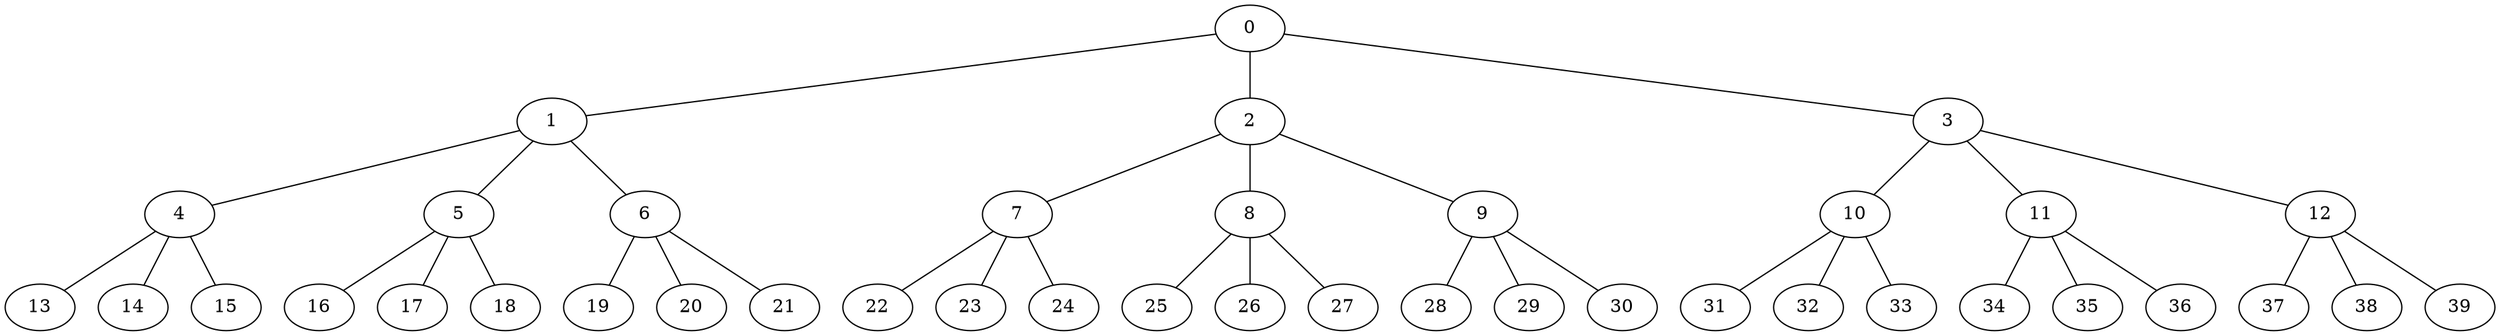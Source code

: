 strict graph "empty_graph(40)" {
	0 -- 1;
	0 -- 2;
	0 -- 3;
	1 -- 4;
	1 -- 5;
	1 -- 6;
	2 -- 7;
	2 -- 8;
	2 -- 9;
	3 -- 10;
	3 -- 11;
	3 -- 12;
	4 -- 13;
	4 -- 14;
	4 -- 15;
	5 -- 16;
	5 -- 17;
	5 -- 18;
	6 -- 19;
	6 -- 20;
	6 -- 21;
	7 -- 22;
	7 -- 23;
	7 -- 24;
	8 -- 25;
	8 -- 26;
	8 -- 27;
	9 -- 28;
	9 -- 29;
	9 -- 30;
	10 -- 31;
	10 -- 32;
	10 -- 33;
	11 -- 34;
	11 -- 35;
	11 -- 36;
	12 -- 37;
	12 -- 38;
	12 -- 39;
}
